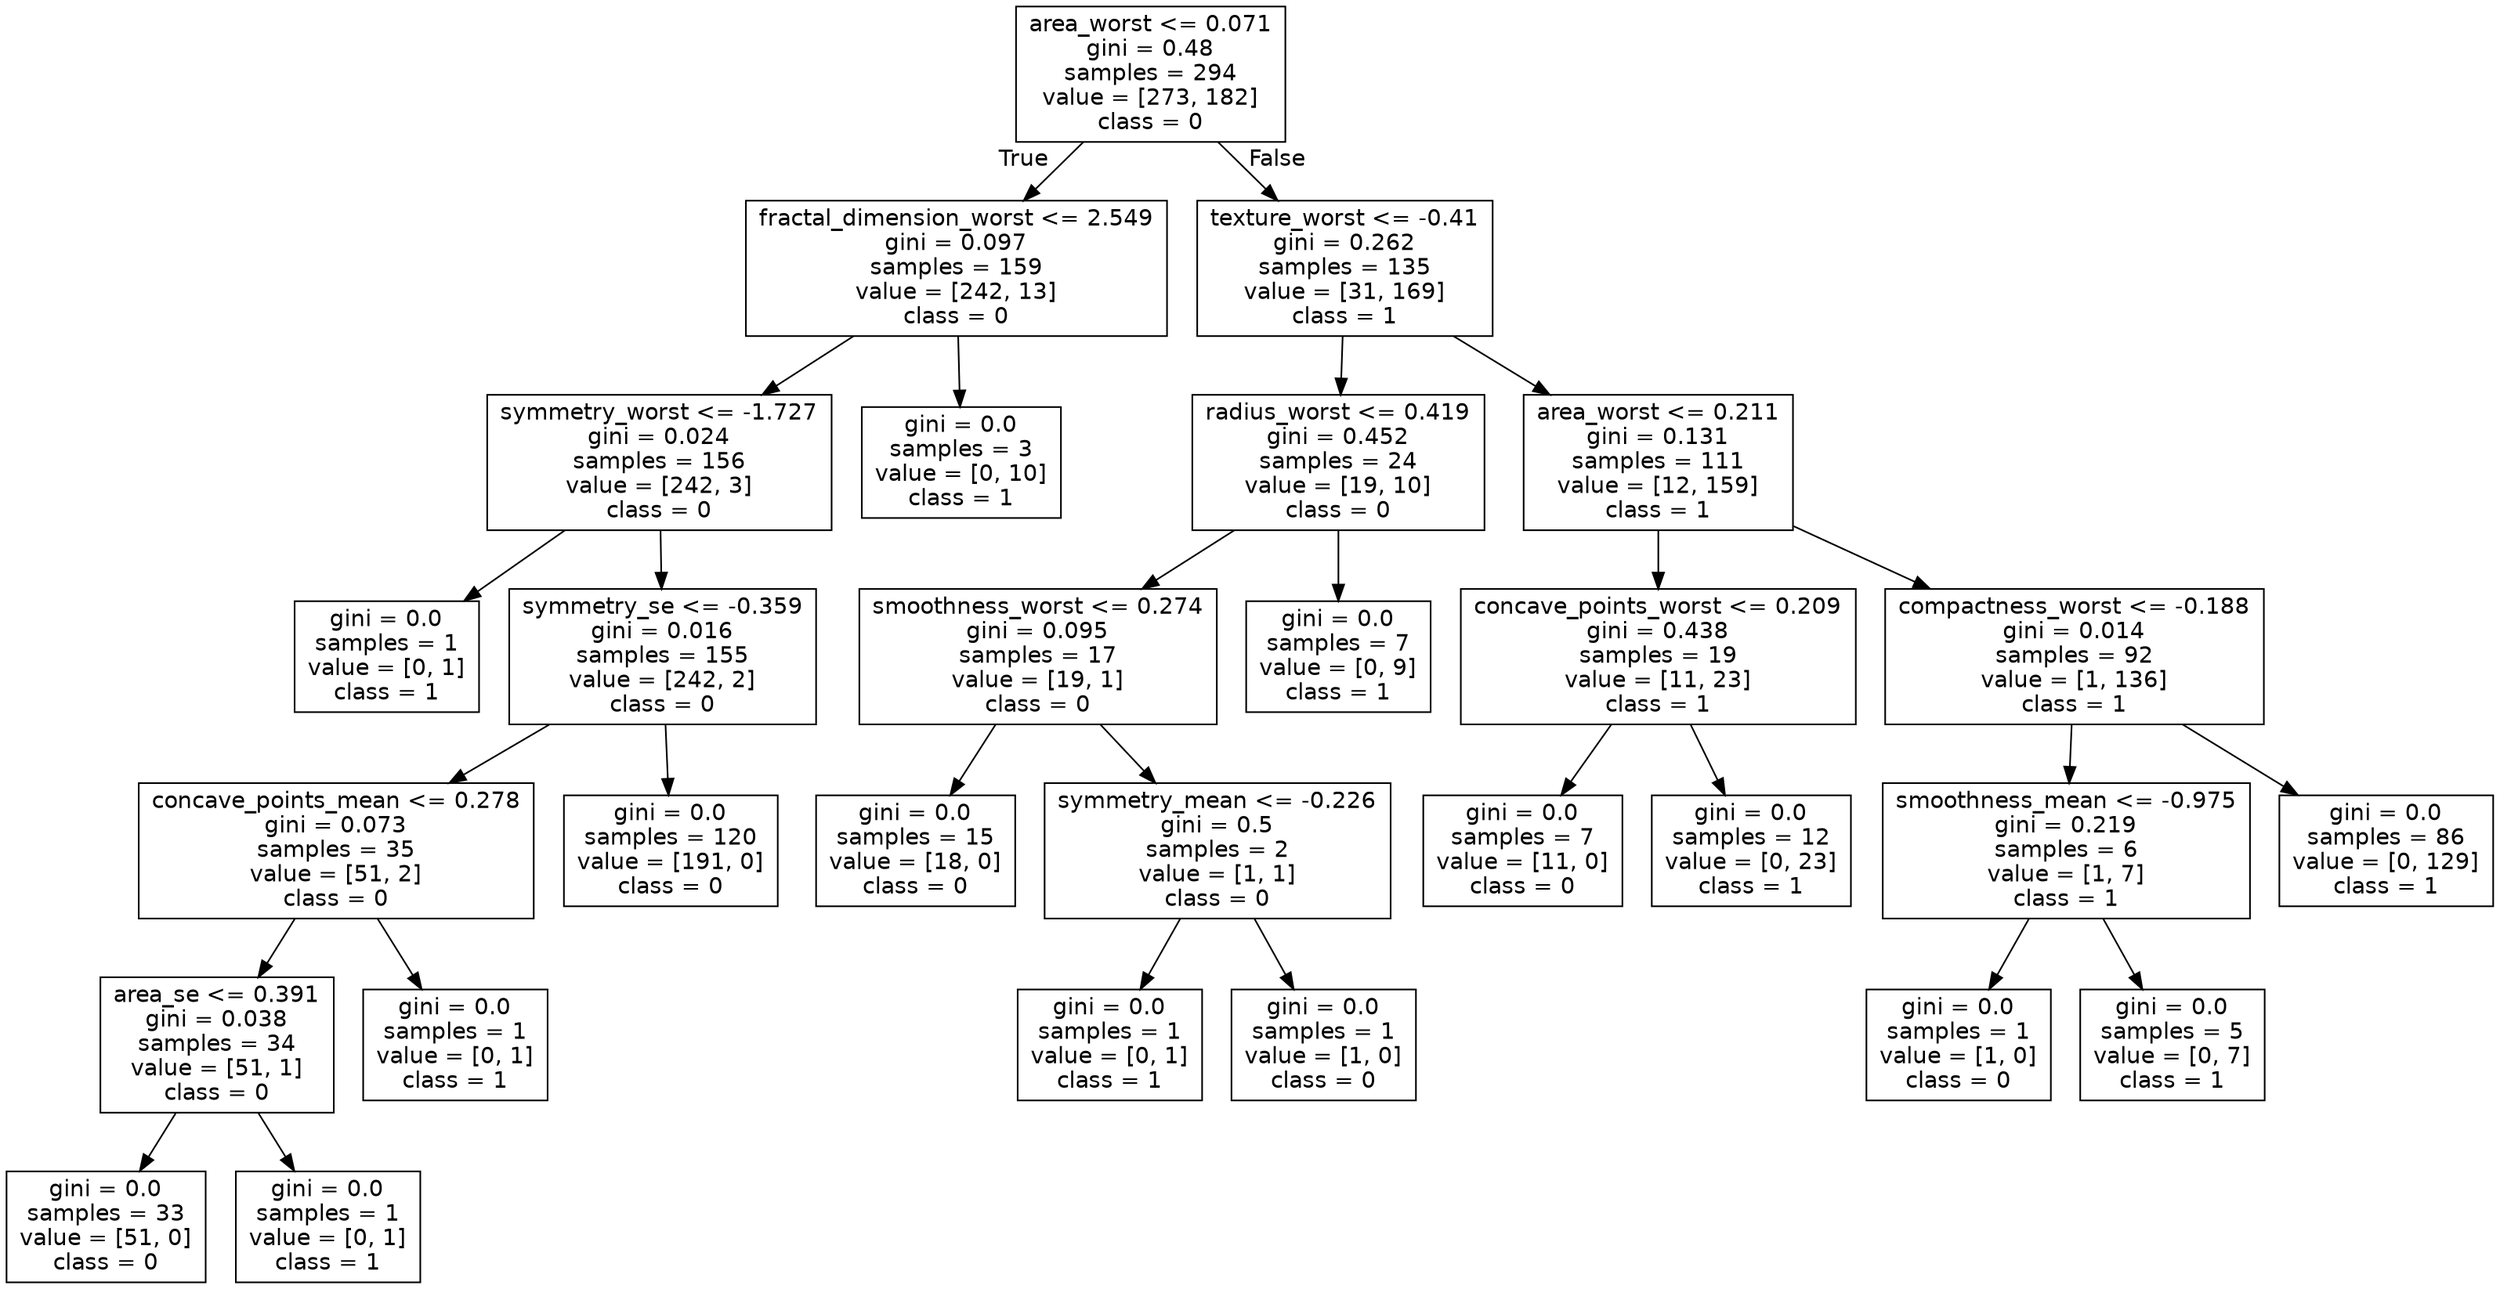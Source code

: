 digraph Tree {
node [shape=box, fontname="helvetica"] ;
edge [fontname="helvetica"] ;
0 [label="area_worst <= 0.071\ngini = 0.48\nsamples = 294\nvalue = [273, 182]\nclass = 0"] ;
1 [label="fractal_dimension_worst <= 2.549\ngini = 0.097\nsamples = 159\nvalue = [242, 13]\nclass = 0"] ;
0 -> 1 [labeldistance=2.5, labelangle=45, headlabel="True"] ;
2 [label="symmetry_worst <= -1.727\ngini = 0.024\nsamples = 156\nvalue = [242, 3]\nclass = 0"] ;
1 -> 2 ;
3 [label="gini = 0.0\nsamples = 1\nvalue = [0, 1]\nclass = 1"] ;
2 -> 3 ;
4 [label="symmetry_se <= -0.359\ngini = 0.016\nsamples = 155\nvalue = [242, 2]\nclass = 0"] ;
2 -> 4 ;
5 [label="concave_points_mean <= 0.278\ngini = 0.073\nsamples = 35\nvalue = [51, 2]\nclass = 0"] ;
4 -> 5 ;
6 [label="area_se <= 0.391\ngini = 0.038\nsamples = 34\nvalue = [51, 1]\nclass = 0"] ;
5 -> 6 ;
7 [label="gini = 0.0\nsamples = 33\nvalue = [51, 0]\nclass = 0"] ;
6 -> 7 ;
8 [label="gini = 0.0\nsamples = 1\nvalue = [0, 1]\nclass = 1"] ;
6 -> 8 ;
9 [label="gini = 0.0\nsamples = 1\nvalue = [0, 1]\nclass = 1"] ;
5 -> 9 ;
10 [label="gini = 0.0\nsamples = 120\nvalue = [191, 0]\nclass = 0"] ;
4 -> 10 ;
11 [label="gini = 0.0\nsamples = 3\nvalue = [0, 10]\nclass = 1"] ;
1 -> 11 ;
12 [label="texture_worst <= -0.41\ngini = 0.262\nsamples = 135\nvalue = [31, 169]\nclass = 1"] ;
0 -> 12 [labeldistance=2.5, labelangle=-45, headlabel="False"] ;
13 [label="radius_worst <= 0.419\ngini = 0.452\nsamples = 24\nvalue = [19, 10]\nclass = 0"] ;
12 -> 13 ;
14 [label="smoothness_worst <= 0.274\ngini = 0.095\nsamples = 17\nvalue = [19, 1]\nclass = 0"] ;
13 -> 14 ;
15 [label="gini = 0.0\nsamples = 15\nvalue = [18, 0]\nclass = 0"] ;
14 -> 15 ;
16 [label="symmetry_mean <= -0.226\ngini = 0.5\nsamples = 2\nvalue = [1, 1]\nclass = 0"] ;
14 -> 16 ;
17 [label="gini = 0.0\nsamples = 1\nvalue = [0, 1]\nclass = 1"] ;
16 -> 17 ;
18 [label="gini = 0.0\nsamples = 1\nvalue = [1, 0]\nclass = 0"] ;
16 -> 18 ;
19 [label="gini = 0.0\nsamples = 7\nvalue = [0, 9]\nclass = 1"] ;
13 -> 19 ;
20 [label="area_worst <= 0.211\ngini = 0.131\nsamples = 111\nvalue = [12, 159]\nclass = 1"] ;
12 -> 20 ;
21 [label="concave_points_worst <= 0.209\ngini = 0.438\nsamples = 19\nvalue = [11, 23]\nclass = 1"] ;
20 -> 21 ;
22 [label="gini = 0.0\nsamples = 7\nvalue = [11, 0]\nclass = 0"] ;
21 -> 22 ;
23 [label="gini = 0.0\nsamples = 12\nvalue = [0, 23]\nclass = 1"] ;
21 -> 23 ;
24 [label="compactness_worst <= -0.188\ngini = 0.014\nsamples = 92\nvalue = [1, 136]\nclass = 1"] ;
20 -> 24 ;
25 [label="smoothness_mean <= -0.975\ngini = 0.219\nsamples = 6\nvalue = [1, 7]\nclass = 1"] ;
24 -> 25 ;
26 [label="gini = 0.0\nsamples = 1\nvalue = [1, 0]\nclass = 0"] ;
25 -> 26 ;
27 [label="gini = 0.0\nsamples = 5\nvalue = [0, 7]\nclass = 1"] ;
25 -> 27 ;
28 [label="gini = 0.0\nsamples = 86\nvalue = [0, 129]\nclass = 1"] ;
24 -> 28 ;
}